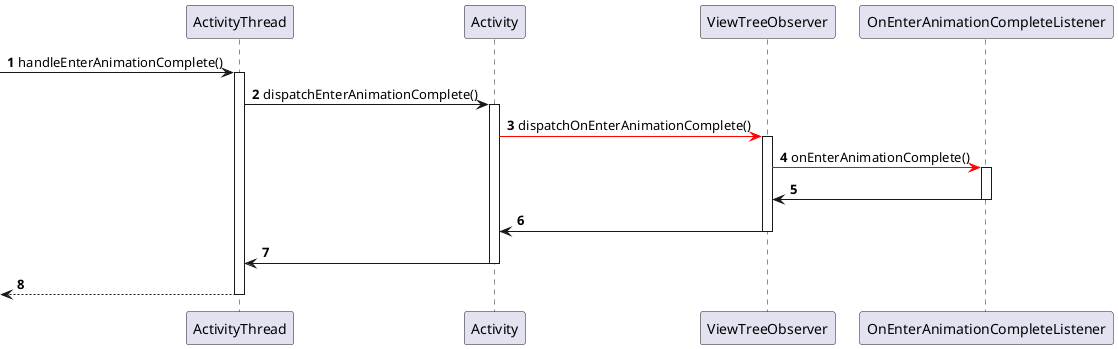 @startuml
'https://plantuml.com/sequence-diagram

autonumber

-> ActivityThread : handleEnterAnimationComplete()
activate ActivityThread
            ActivityThread-> Activity : dispatchEnterAnimationComplete()
                activate Activity

                Activity -[#FF0000]> ViewTreeObserver : dispatchOnEnterAnimationComplete()
                    activate ViewTreeObserver

                        ViewTreeObserver -[#FF0000]> OnEnterAnimationCompleteListener : onEnterAnimationComplete()
                            activate OnEnterAnimationCompleteListener
                            OnEnterAnimationCompleteListener -> ViewTreeObserver
                            deactivate OnEnterAnimationCompleteListener

                    ViewTreeObserver -> Activity
                        deactivate ViewTreeObserver

            ActivityThread<- Activity
             deactivate Activity
 <--ActivityThread
 deactivate ActivityThread
@enduml
